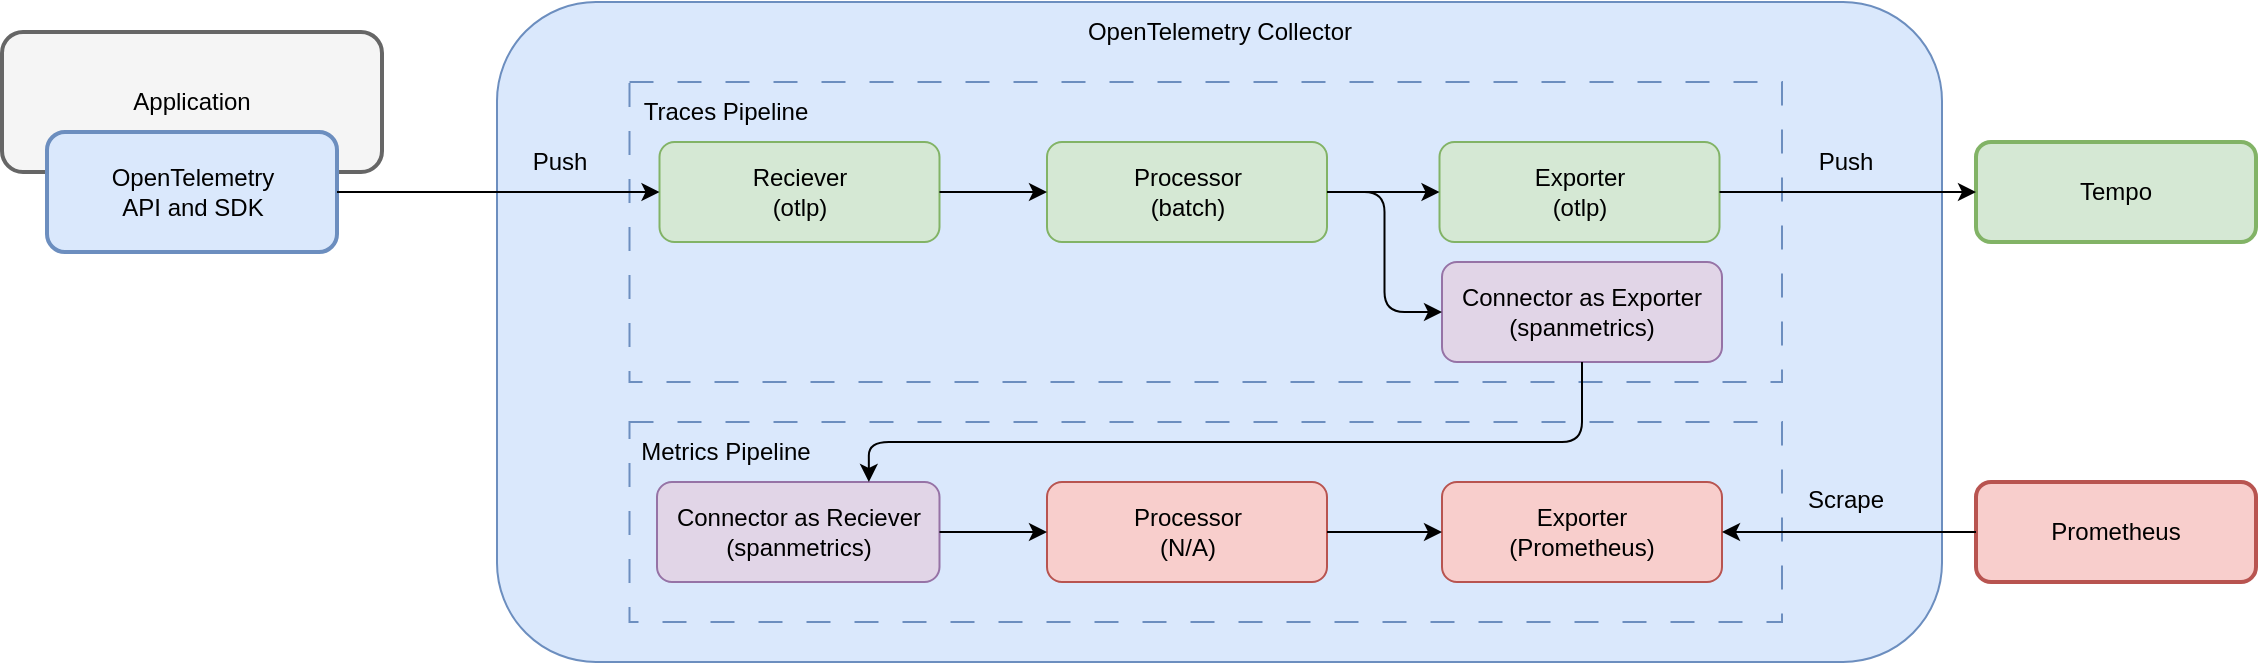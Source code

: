 <mxfile>
    <diagram id="PSwkkRA805_FCD7kwvl0" name="Page-1">
        <mxGraphModel dx="1859" dy="827" grid="1" gridSize="10" guides="1" tooltips="1" connect="1" arrows="1" fold="1" page="1" pageScale="1" pageWidth="827" pageHeight="1169" background="#ffffff" math="0" shadow="0">
            <root>
                <mxCell id="0"/>
                <mxCell id="1" parent="0"/>
                <mxCell id="16" value="" style="rounded=1;whiteSpace=wrap;html=1;fillColor=#dae8fc;strokeColor=#6c8ebf;" parent="1" vertex="1">
                    <mxGeometry x="87.5" y="420" width="722.5" height="330" as="geometry"/>
                </mxCell>
                <mxCell id="wMrmKSV0DdAB6P1zYzrE-1" value="Application" style="rounded=1;whiteSpace=wrap;html=1;strokeWidth=2;fillColor=#f5f5f5;fontColor=#000000;strokeColor=#666666;" parent="1" vertex="1">
                    <mxGeometry x="-160" y="435" width="190" height="70" as="geometry"/>
                </mxCell>
                <mxCell id="wMrmKSV0DdAB6P1zYzrE-3" value="OpenTelemetry&lt;br&gt;API and SDK" style="rounded=1;whiteSpace=wrap;html=1;strokeWidth=2;fillColor=#dae8fc;strokeColor=#6c8ebf;fontColor=#000000;" parent="1" vertex="1">
                    <mxGeometry x="-137.5" y="485" width="145" height="60" as="geometry"/>
                </mxCell>
                <mxCell id="wMrmKSV0DdAB6P1zYzrE-5" value="Tempo" style="rounded=1;whiteSpace=wrap;html=1;strokeWidth=2;fillColor=#d5e8d4;strokeColor=#82b366;fontColor=#000000;" parent="1" vertex="1">
                    <mxGeometry x="827" y="490" width="140" height="50" as="geometry"/>
                </mxCell>
                <mxCell id="6" value="Prometheus" style="rounded=1;whiteSpace=wrap;html=1;strokeWidth=2;fillColor=#f8cecc;strokeColor=#b85450;fontColor=#000000;" parent="1" vertex="1">
                    <mxGeometry x="827" y="660" width="140" height="50" as="geometry"/>
                </mxCell>
                <mxCell id="17" value="" style="rounded=0;whiteSpace=wrap;html=1;fillColor=#dae8fc;strokeColor=#6c8ebf;dashed=1;dashPattern=12 12;" parent="1" vertex="1">
                    <mxGeometry x="153.75" y="460" width="576.25" height="150" as="geometry"/>
                </mxCell>
                <mxCell id="18" value="" style="rounded=0;whiteSpace=wrap;html=1;fillColor=#dae8fc;strokeColor=#6c8ebf;dashed=1;dashPattern=12 12;" parent="1" vertex="1">
                    <mxGeometry x="153.75" y="630" width="576.25" height="100" as="geometry"/>
                </mxCell>
                <mxCell id="19" value="Metrics Pipeline" style="text;html=1;strokeColor=none;fillColor=none;align=center;verticalAlign=middle;whiteSpace=wrap;rounded=0;dashed=1;dashPattern=12 12;fontColor=#000000;" parent="1" vertex="1">
                    <mxGeometry x="153.75" y="630" width="96.25" height="30" as="geometry"/>
                </mxCell>
                <mxCell id="20" value="Traces Pipeline" style="text;html=1;strokeColor=none;fillColor=none;align=center;verticalAlign=middle;whiteSpace=wrap;rounded=0;dashed=1;dashPattern=12 12;fontColor=#000000;" parent="1" vertex="1">
                    <mxGeometry x="153.75" y="460" width="96.25" height="30" as="geometry"/>
                </mxCell>
                <mxCell id="22" value="Processor&lt;br&gt;(N/A)" style="rounded=1;whiteSpace=wrap;html=1;fillColor=#f8cecc;strokeColor=#b85450;fontColor=#000000;" parent="1" vertex="1">
                    <mxGeometry x="362.5" y="660" width="140" height="50" as="geometry"/>
                </mxCell>
                <mxCell id="23" value="Exporter&lt;br&gt;(Prometheus)" style="rounded=1;whiteSpace=wrap;html=1;fillColor=#f8cecc;strokeColor=#b85450;fontColor=#000000;" parent="1" vertex="1">
                    <mxGeometry x="560" y="660" width="140" height="50" as="geometry"/>
                </mxCell>
                <mxCell id="25" value="Reciever&lt;br&gt;(otlp)" style="rounded=1;whiteSpace=wrap;html=1;fillColor=#d5e8d4;strokeColor=#82b366;fontColor=#000000;" parent="1" vertex="1">
                    <mxGeometry x="168.75" y="490" width="140" height="50" as="geometry"/>
                </mxCell>
                <mxCell id="26" value="Processor&lt;br&gt;(batch)" style="rounded=1;whiteSpace=wrap;html=1;fillColor=#d5e8d4;strokeColor=#82b366;fontColor=#000000;" parent="1" vertex="1">
                    <mxGeometry x="362.5" y="490" width="140" height="50" as="geometry"/>
                </mxCell>
                <mxCell id="27" value="Exporter&lt;br&gt;(otlp)" style="rounded=1;whiteSpace=wrap;html=1;fillColor=#d5e8d4;strokeColor=#82b366;fontColor=#000000;" parent="1" vertex="1">
                    <mxGeometry x="558.75" y="490" width="140" height="50" as="geometry"/>
                </mxCell>
                <mxCell id="4" style="edgeStyle=none;html=1;exitX=1;exitY=0.5;exitDx=0;exitDy=0;fontColor=#000000;strokeColor=#000000;entryX=0;entryY=0.5;entryDx=0;entryDy=0;" parent="1" source="wMrmKSV0DdAB6P1zYzrE-3" target="25" edge="1">
                    <mxGeometry relative="1" as="geometry"/>
                </mxCell>
                <mxCell id="28" value="OpenTelemetry Collector" style="text;html=1;strokeColor=none;fillColor=none;align=center;verticalAlign=middle;whiteSpace=wrap;rounded=0;dashed=1;dashPattern=12 12;fontColor=#000000;" parent="1" vertex="1">
                    <mxGeometry x="376.56" y="420" width="144.37" height="30" as="geometry"/>
                </mxCell>
                <mxCell id="29" style="edgeStyle=none;html=1;exitX=1;exitY=0.5;exitDx=0;exitDy=0;fontColor=#000000;strokeColor=#000000;entryX=0;entryY=0.5;entryDx=0;entryDy=0;" parent="1" source="25" target="26" edge="1">
                    <mxGeometry relative="1" as="geometry">
                        <mxPoint x="17.5" y="530" as="sourcePoint"/>
                        <mxPoint x="178.75" y="530" as="targetPoint"/>
                    </mxGeometry>
                </mxCell>
                <mxCell id="30" style="edgeStyle=none;html=1;exitX=1;exitY=0.5;exitDx=0;exitDy=0;fontColor=#000000;strokeColor=#000000;entryX=0;entryY=0.5;entryDx=0;entryDy=0;" parent="1" source="26" target="27" edge="1">
                    <mxGeometry relative="1" as="geometry">
                        <mxPoint x="298.75" y="530" as="sourcePoint"/>
                        <mxPoint x="372.5" y="530" as="targetPoint"/>
                    </mxGeometry>
                </mxCell>
                <mxCell id="32" value="Connector as Exporter&lt;br&gt;(spanmetrics)" style="rounded=1;whiteSpace=wrap;html=1;fillColor=#e1d5e7;strokeColor=#9673a6;fontColor=#000000;" parent="1" vertex="1">
                    <mxGeometry x="560" y="550" width="140" height="50" as="geometry"/>
                </mxCell>
                <mxCell id="33" value="Connector as Reciever&lt;br&gt;(spanmetrics)" style="rounded=1;whiteSpace=wrap;html=1;fillColor=#e1d5e7;strokeColor=#9673a6;fontColor=#000000;" parent="1" vertex="1">
                    <mxGeometry x="167.5" y="660" width="141.25" height="50" as="geometry"/>
                </mxCell>
                <mxCell id="35" style="edgeStyle=orthogonalEdgeStyle;html=1;exitX=1;exitY=0.5;exitDx=0;exitDy=0;fontColor=#000000;strokeColor=#000000;entryX=0;entryY=0.5;entryDx=0;entryDy=0;" parent="1" source="26" target="32" edge="1">
                    <mxGeometry relative="1" as="geometry">
                        <mxPoint x="512.5" y="525" as="sourcePoint"/>
                        <mxPoint x="568.75" y="525" as="targetPoint"/>
                    </mxGeometry>
                </mxCell>
                <mxCell id="36" style="edgeStyle=none;html=1;exitX=1;exitY=0.5;exitDx=0;exitDy=0;fontColor=#000000;strokeColor=#000000;entryX=0;entryY=0.5;entryDx=0;entryDy=0;" parent="1" source="33" target="22" edge="1">
                    <mxGeometry relative="1" as="geometry">
                        <mxPoint x="330" y="598.82" as="sourcePoint"/>
                        <mxPoint x="383.75" y="598.82" as="targetPoint"/>
                    </mxGeometry>
                </mxCell>
                <mxCell id="37" style="edgeStyle=none;html=1;exitX=1;exitY=0.5;exitDx=0;exitDy=0;fontColor=#000000;strokeColor=#000000;entryX=0;entryY=0.5;entryDx=0;entryDy=0;" parent="1" source="22" target="23" edge="1">
                    <mxGeometry relative="1" as="geometry">
                        <mxPoint x="328.75" y="535" as="sourcePoint"/>
                        <mxPoint x="382.5" y="535" as="targetPoint"/>
                    </mxGeometry>
                </mxCell>
                <mxCell id="38" style="edgeStyle=none;html=1;exitX=1;exitY=0.5;exitDx=0;exitDy=0;fontColor=#000000;strokeColor=#000000;entryX=0;entryY=0.5;entryDx=0;entryDy=0;startArrow=classic;startFill=1;endArrow=none;endFill=0;" parent="1" source="23" target="6" edge="1">
                    <mxGeometry relative="1" as="geometry">
                        <mxPoint x="512.5" y="695" as="sourcePoint"/>
                        <mxPoint x="570" y="695" as="targetPoint"/>
                    </mxGeometry>
                </mxCell>
                <mxCell id="39" style="edgeStyle=none;html=1;exitX=1;exitY=0.5;exitDx=0;exitDy=0;fontColor=#000000;strokeColor=#000000;" parent="1" source="27" target="wMrmKSV0DdAB6P1zYzrE-5" edge="1">
                    <mxGeometry relative="1" as="geometry">
                        <mxPoint x="710" y="695" as="sourcePoint"/>
                        <mxPoint x="837.0" y="695" as="targetPoint"/>
                    </mxGeometry>
                </mxCell>
                <mxCell id="40" value="Push" style="text;html=1;strokeColor=none;fillColor=none;align=center;verticalAlign=middle;whiteSpace=wrap;rounded=0;dashed=1;dashPattern=12 12;fontColor=#000000;" parent="1" vertex="1">
                    <mxGeometry x="71.25" y="485" width="96.25" height="30" as="geometry"/>
                </mxCell>
                <mxCell id="41" value="Push" style="text;html=1;strokeColor=none;fillColor=none;align=center;verticalAlign=middle;whiteSpace=wrap;rounded=0;dashed=1;dashPattern=12 12;fontColor=#000000;" parent="1" vertex="1">
                    <mxGeometry x="713.75" y="485" width="96.25" height="30" as="geometry"/>
                </mxCell>
                <mxCell id="42" value="Scrape" style="text;html=1;strokeColor=none;fillColor=none;align=center;verticalAlign=middle;whiteSpace=wrap;rounded=0;dashed=1;dashPattern=12 12;fontColor=#000000;" parent="1" vertex="1">
                    <mxGeometry x="713.75" y="654" width="96.25" height="30" as="geometry"/>
                </mxCell>
                <mxCell id="44" style="edgeStyle=orthogonalEdgeStyle;html=1;exitX=0.5;exitY=1;exitDx=0;exitDy=0;fontColor=#000000;strokeColor=#000000;entryX=0.75;entryY=0;entryDx=0;entryDy=0;" edge="1" parent="1" source="32" target="33">
                    <mxGeometry relative="1" as="geometry">
                        <mxPoint x="512.5" y="525" as="sourcePoint"/>
                        <mxPoint x="570" y="585" as="targetPoint"/>
                        <Array as="points">
                            <mxPoint x="630" y="640"/>
                            <mxPoint x="273" y="640"/>
                        </Array>
                    </mxGeometry>
                </mxCell>
            </root>
        </mxGraphModel>
    </diagram>
</mxfile>
